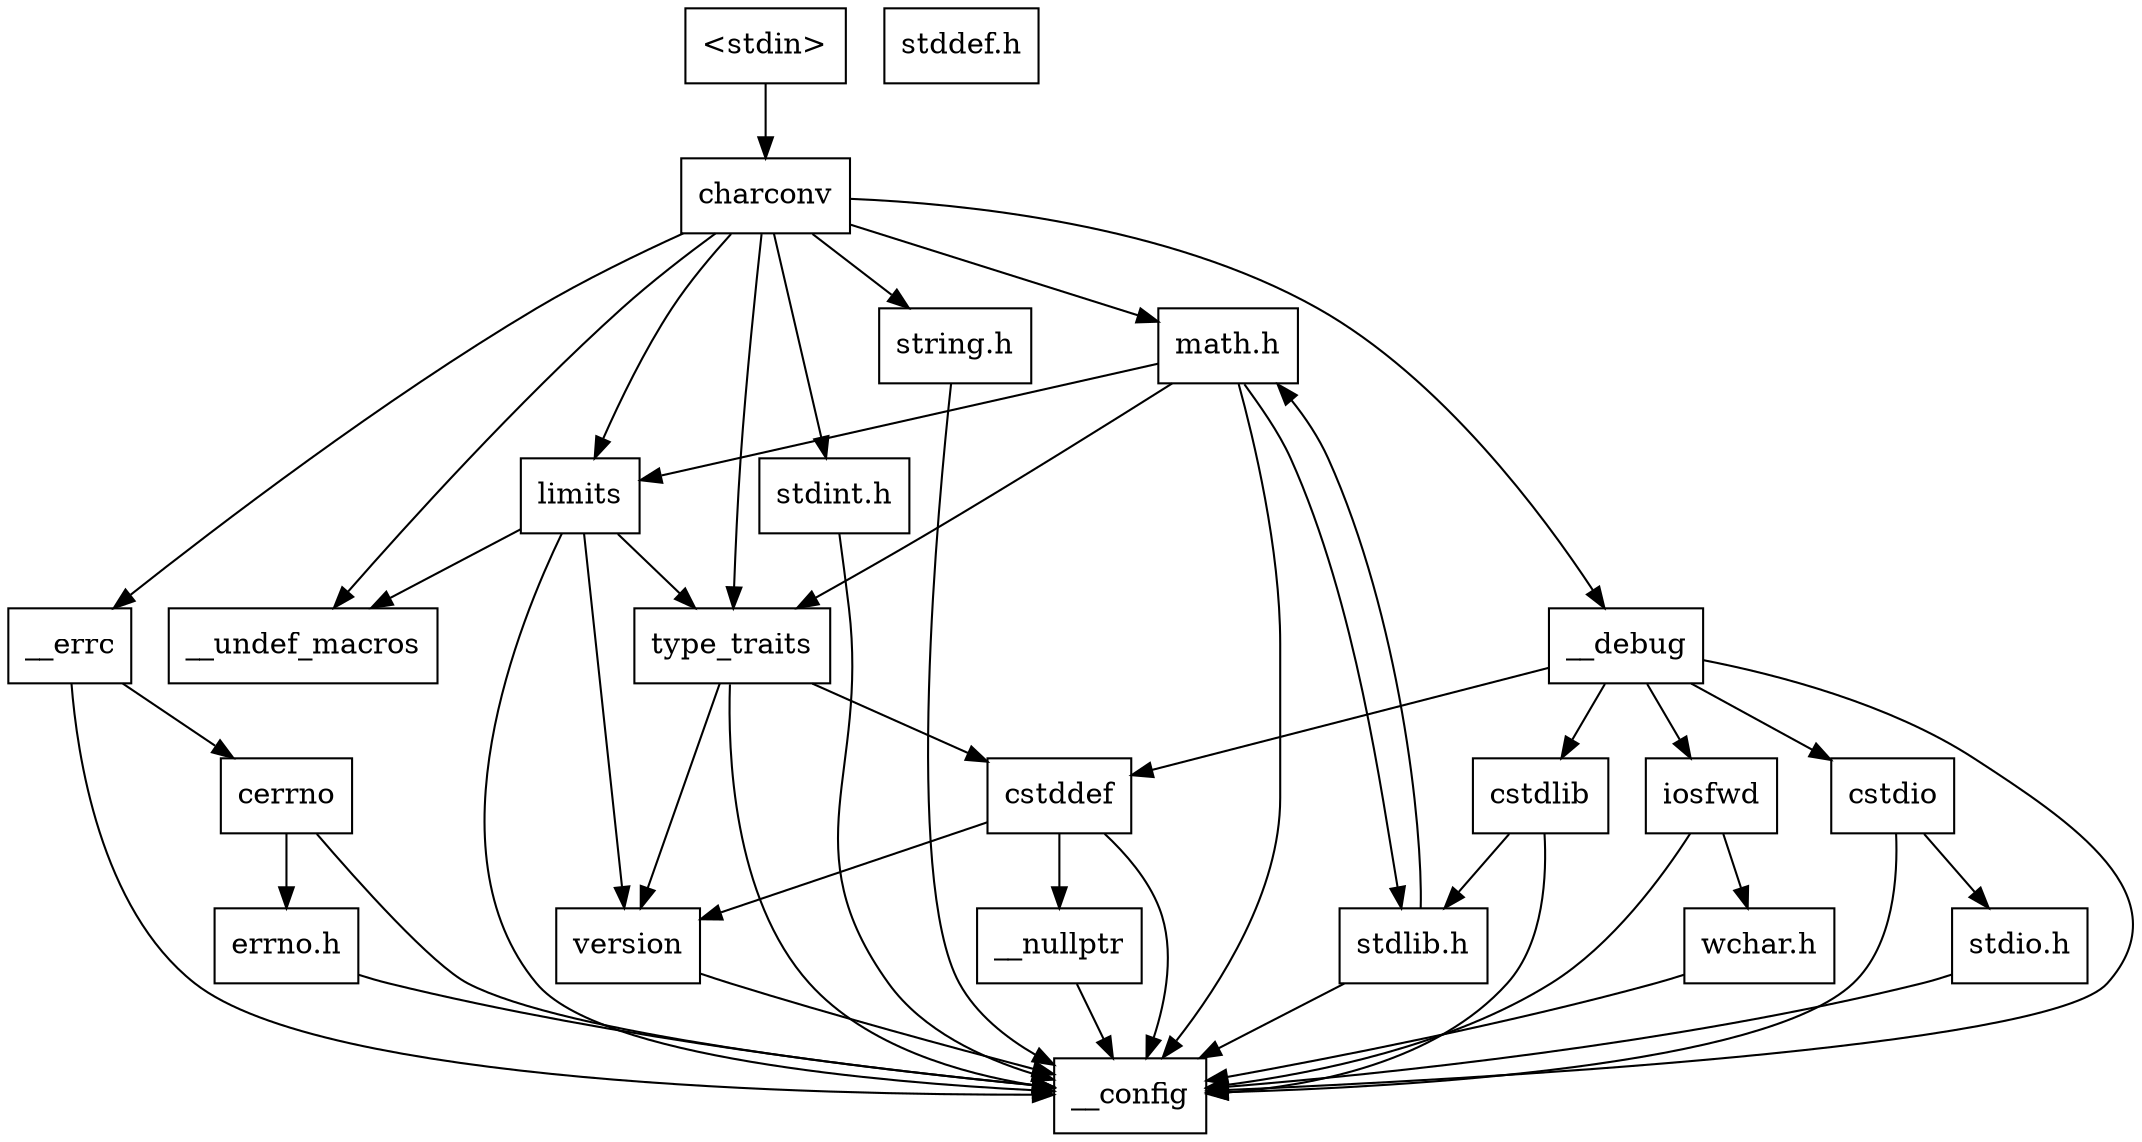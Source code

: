 digraph "dependencies" {
  header_0 [ shape="box", label="\<stdin\>" ];
  header_1 [ shape="box", label="charconv" ];
  header_12 [ shape="box", label="cerrno" ];
  header_13 [ shape="box", label="errno.h" ];
  header_2 [ shape="box", label="__errc" ];
  header_21 [ shape="box", label="type_traits" ];
  header_22 [ shape="box", label="cstddef" ];
  header_23 [ shape="box", label="version" ];
  header_26 [ shape="box", label="__nullptr" ];
  header_27 [ shape="box", label="limits" ];
  header_28 [ shape="box", label="__undef_macros" ];
  header_29 [ shape="box", label="stdint.h" ];
  header_3 [ shape="box", label="__config" ];
  header_38 [ shape="box", label="string.h" ];
  header_40 [ shape="box", label="stddef.h" ];
  header_44 [ shape="box", label="math.h" ];
  header_45 [ shape="box", label="stdlib.h" ];
  header_83 [ shape="box", label="__debug" ];
  header_84 [ shape="box", label="iosfwd" ];
  header_85 [ shape="box", label="wchar.h" ];
  header_93 [ shape="box", label="cstdlib" ];
  header_94 [ shape="box", label="cstdio" ];
  header_95 [ shape="box", label="stdio.h" ];
  header_45 -> header_44;
  header_45 -> header_3;
  header_44 -> header_45;
  header_44 -> header_21;
  header_44 -> header_27;
  header_44 -> header_3;
  header_2 -> header_3;
  header_2 -> header_12;
  header_0 -> header_1;
  header_1 -> header_29;
  header_1 -> header_28;
  header_1 -> header_38;
  header_1 -> header_27;
  header_1 -> header_21;
  header_1 -> header_44;
  header_1 -> header_2;
  header_1 -> header_83;
  header_29 -> header_3;
  header_27 -> header_21;
  header_27 -> header_3;
  header_27 -> header_23;
  header_27 -> header_28;
  header_26 -> header_3;
  header_21 -> header_3;
  header_21 -> header_23;
  header_21 -> header_22;
  header_23 -> header_3;
  header_22 -> header_26;
  header_22 -> header_3;
  header_22 -> header_23;
  header_38 -> header_3;
  header_83 -> header_94;
  header_83 -> header_84;
  header_83 -> header_3;
  header_83 -> header_93;
  header_83 -> header_22;
  header_85 -> header_3;
  header_84 -> header_3;
  header_84 -> header_85;
  header_12 -> header_3;
  header_12 -> header_13;
  header_13 -> header_3;
  header_94 -> header_95;
  header_94 -> header_3;
  header_95 -> header_3;
  header_93 -> header_45;
  header_93 -> header_3;
}